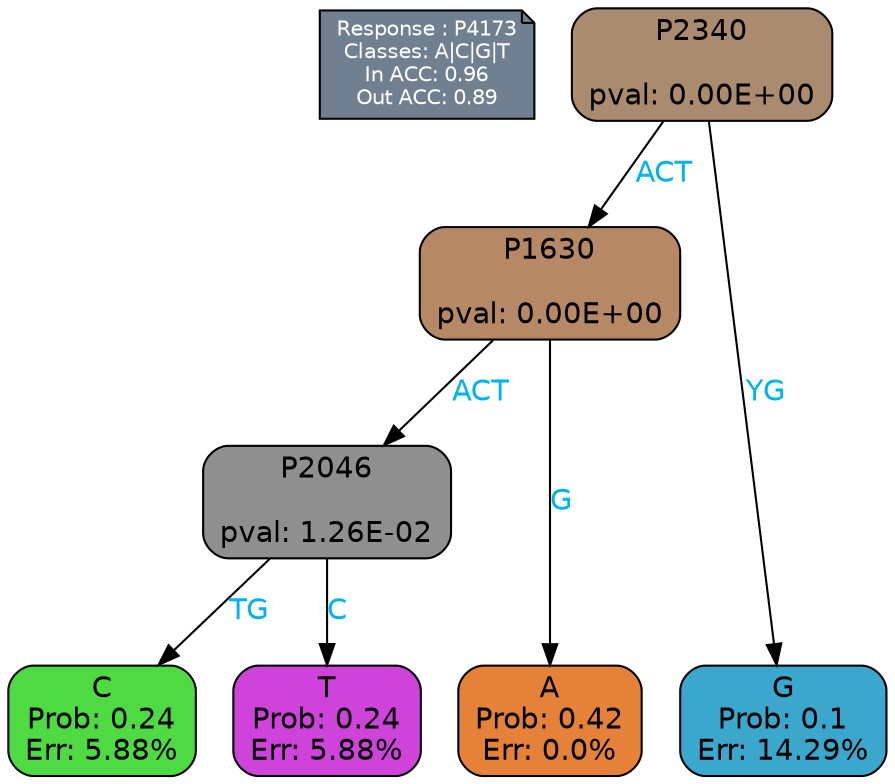 digraph Tree {
node [shape=box, style="filled, rounded", color="black", fontname=helvetica] ;
graph [ranksep=equally, splines=polylines, bgcolor=transparent, dpi=600] ;
edge [fontname=helvetica] ;
LEGEND [label="Response : P4173
Classes: A|C|G|T
In ACC: 0.96
Out ACC: 0.89
",shape=note,align=left,style=filled,fillcolor="slategray",fontcolor="white",fontsize=10];1 [label="P2340

pval: 0.00E+00", fillcolor="#ab8b70"] ;
2 [label="P1630

pval: 0.00E+00", fillcolor="#b78866"] ;
3 [label="P2046

pval: 1.26E-02", fillcolor="#8f8f8f"] ;
4 [label="C
Prob: 0.24
Err: 5.88%", fillcolor="#4fda43"] ;
5 [label="T
Prob: 0.24
Err: 5.88%", fillcolor="#ce43da"] ;
6 [label="A
Prob: 0.42
Err: 0.0%", fillcolor="#e58139"] ;
7 [label="G
Prob: 0.1
Err: 14.29%", fillcolor="#3ba7cc"] ;
1 -> 2 [label="ACT",fontcolor=deepskyblue2] ;
1 -> 7 [label="YG",fontcolor=deepskyblue2] ;
2 -> 3 [label="ACT",fontcolor=deepskyblue2] ;
2 -> 6 [label="G",fontcolor=deepskyblue2] ;
3 -> 4 [label="TG",fontcolor=deepskyblue2] ;
3 -> 5 [label="C",fontcolor=deepskyblue2] ;
{rank = same; 4;5;6;7;}{rank = same; LEGEND;1;}}